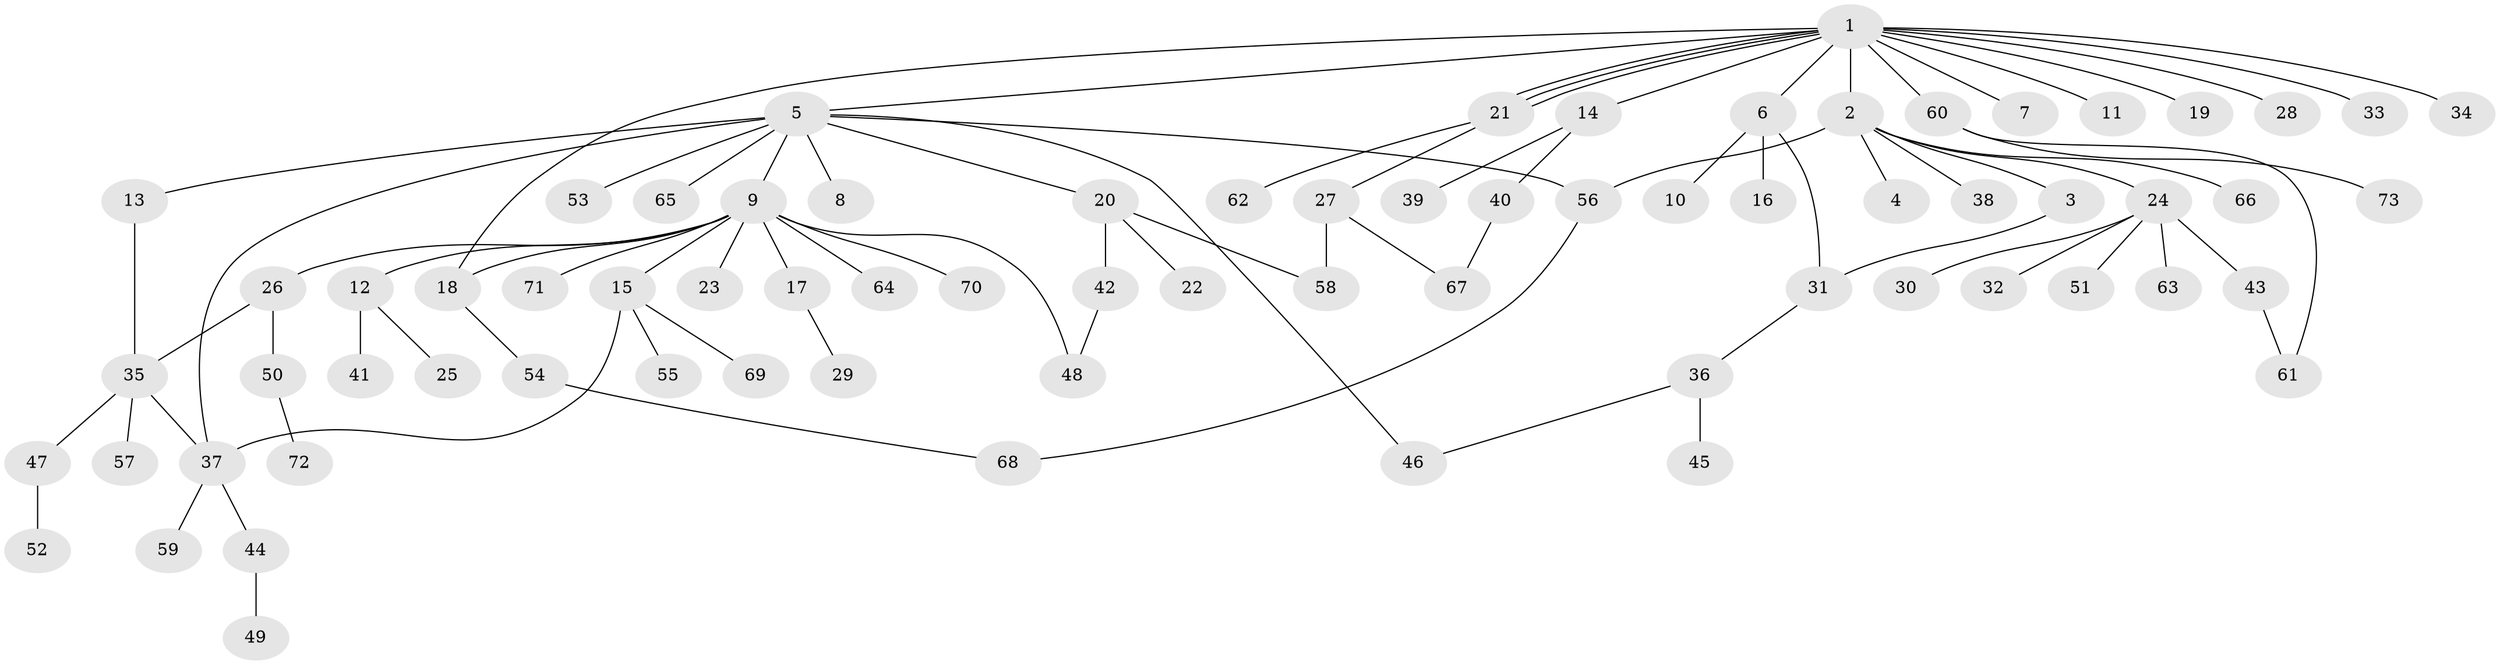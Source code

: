 // Generated by graph-tools (version 1.1) at 2025/35/03/09/25 02:35:47]
// undirected, 73 vertices, 86 edges
graph export_dot {
graph [start="1"]
  node [color=gray90,style=filled];
  1;
  2;
  3;
  4;
  5;
  6;
  7;
  8;
  9;
  10;
  11;
  12;
  13;
  14;
  15;
  16;
  17;
  18;
  19;
  20;
  21;
  22;
  23;
  24;
  25;
  26;
  27;
  28;
  29;
  30;
  31;
  32;
  33;
  34;
  35;
  36;
  37;
  38;
  39;
  40;
  41;
  42;
  43;
  44;
  45;
  46;
  47;
  48;
  49;
  50;
  51;
  52;
  53;
  54;
  55;
  56;
  57;
  58;
  59;
  60;
  61;
  62;
  63;
  64;
  65;
  66;
  67;
  68;
  69;
  70;
  71;
  72;
  73;
  1 -- 2;
  1 -- 5;
  1 -- 6;
  1 -- 7;
  1 -- 11;
  1 -- 14;
  1 -- 18;
  1 -- 19;
  1 -- 21;
  1 -- 21;
  1 -- 21;
  1 -- 28;
  1 -- 33;
  1 -- 34;
  1 -- 60;
  2 -- 3;
  2 -- 4;
  2 -- 24;
  2 -- 38;
  2 -- 56;
  2 -- 66;
  3 -- 31;
  5 -- 8;
  5 -- 9;
  5 -- 13;
  5 -- 20;
  5 -- 37;
  5 -- 46;
  5 -- 53;
  5 -- 56;
  5 -- 65;
  6 -- 10;
  6 -- 16;
  6 -- 31;
  9 -- 12;
  9 -- 15;
  9 -- 17;
  9 -- 18;
  9 -- 23;
  9 -- 26;
  9 -- 48;
  9 -- 64;
  9 -- 70;
  9 -- 71;
  12 -- 25;
  12 -- 41;
  13 -- 35;
  14 -- 39;
  14 -- 40;
  15 -- 37;
  15 -- 55;
  15 -- 69;
  17 -- 29;
  18 -- 54;
  20 -- 22;
  20 -- 42;
  20 -- 58;
  21 -- 27;
  21 -- 62;
  24 -- 30;
  24 -- 32;
  24 -- 43;
  24 -- 51;
  24 -- 63;
  26 -- 35;
  26 -- 50;
  27 -- 58;
  27 -- 67;
  31 -- 36;
  35 -- 37;
  35 -- 47;
  35 -- 57;
  36 -- 45;
  36 -- 46;
  37 -- 44;
  37 -- 59;
  40 -- 67;
  42 -- 48;
  43 -- 61;
  44 -- 49;
  47 -- 52;
  50 -- 72;
  54 -- 68;
  56 -- 68;
  60 -- 61;
  60 -- 73;
}
